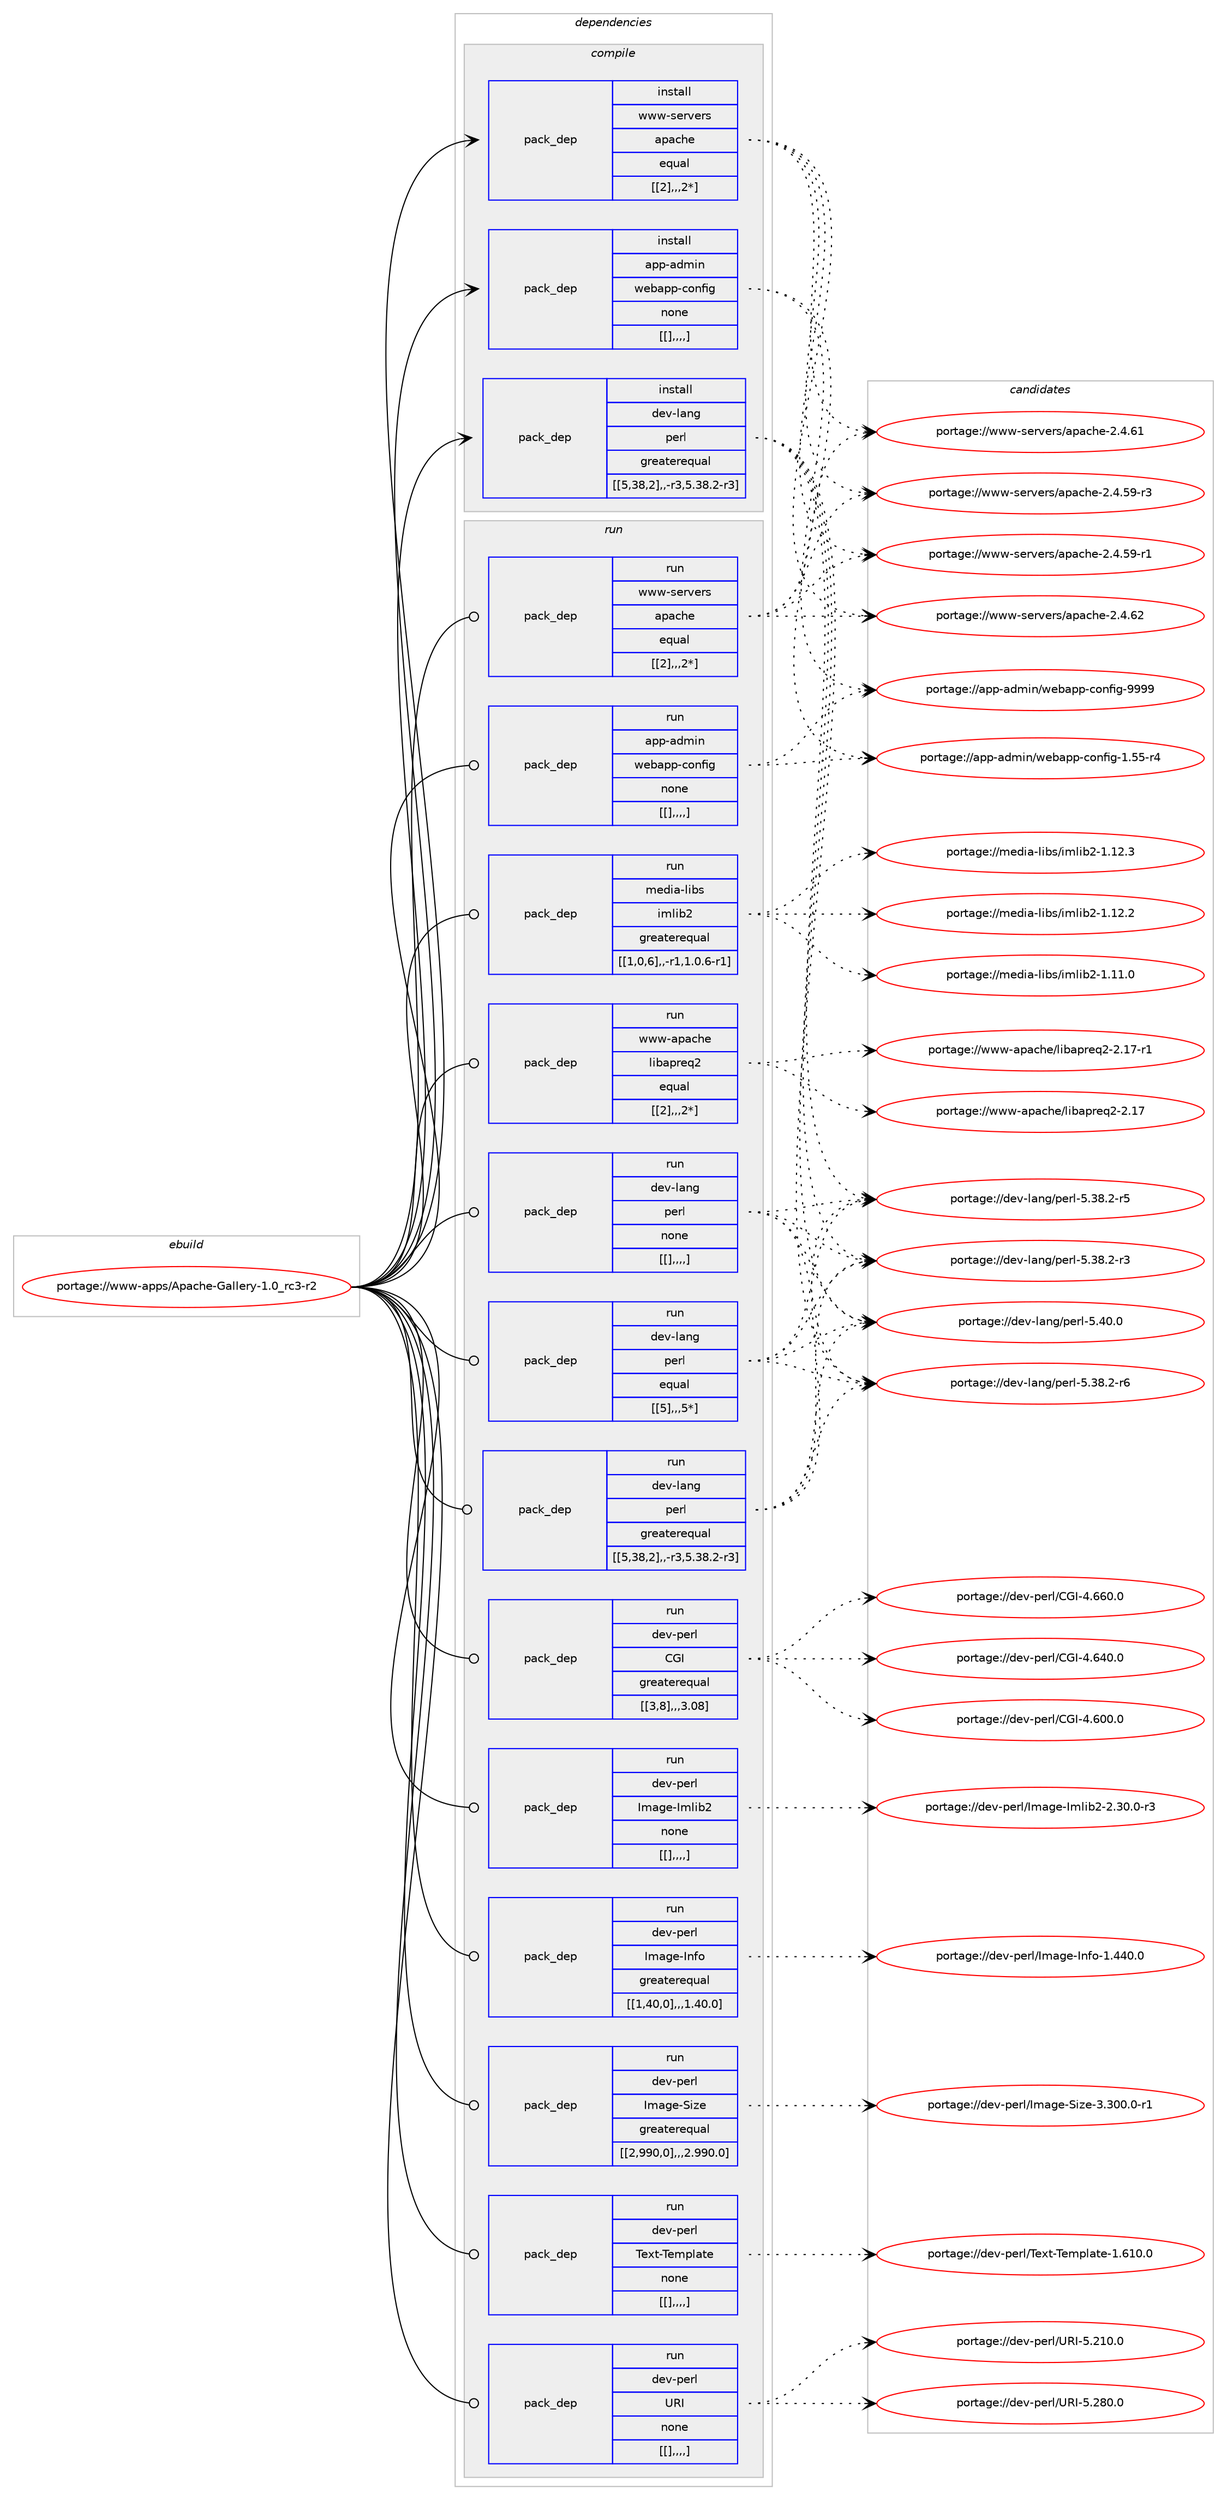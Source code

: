 digraph prolog {

# *************
# Graph options
# *************

newrank=true;
concentrate=true;
compound=true;
graph [rankdir=LR,fontname=Helvetica,fontsize=10,ranksep=1.5];#, ranksep=2.5, nodesep=0.2];
edge  [arrowhead=vee];
node  [fontname=Helvetica,fontsize=10];

# **********
# The ebuild
# **********

subgraph cluster_leftcol {
color=gray;
label=<<i>ebuild</i>>;
id [label="portage://www-apps/Apache-Gallery-1.0_rc3-r2", color=red, width=4, href="../www-apps/Apache-Gallery-1.0_rc3-r2.svg"];
}

# ****************
# The dependencies
# ****************

subgraph cluster_midcol {
color=gray;
label=<<i>dependencies</i>>;
subgraph cluster_compile {
fillcolor="#eeeeee";
style=filled;
label=<<i>compile</i>>;
subgraph pack337001 {
dependency463820 [label=<<TABLE BORDER="0" CELLBORDER="1" CELLSPACING="0" CELLPADDING="4" WIDTH="220"><TR><TD ROWSPAN="6" CELLPADDING="30">pack_dep</TD></TR><TR><TD WIDTH="110">install</TD></TR><TR><TD>app-admin</TD></TR><TR><TD>webapp-config</TD></TR><TR><TD>none</TD></TR><TR><TD>[[],,,,]</TD></TR></TABLE>>, shape=none, color=blue];
}
id:e -> dependency463820:w [weight=20,style="solid",arrowhead="vee"];
subgraph pack337002 {
dependency463821 [label=<<TABLE BORDER="0" CELLBORDER="1" CELLSPACING="0" CELLPADDING="4" WIDTH="220"><TR><TD ROWSPAN="6" CELLPADDING="30">pack_dep</TD></TR><TR><TD WIDTH="110">install</TD></TR><TR><TD>dev-lang</TD></TR><TR><TD>perl</TD></TR><TR><TD>greaterequal</TD></TR><TR><TD>[[5,38,2],,-r3,5.38.2-r3]</TD></TR></TABLE>>, shape=none, color=blue];
}
id:e -> dependency463821:w [weight=20,style="solid",arrowhead="vee"];
subgraph pack337003 {
dependency463822 [label=<<TABLE BORDER="0" CELLBORDER="1" CELLSPACING="0" CELLPADDING="4" WIDTH="220"><TR><TD ROWSPAN="6" CELLPADDING="30">pack_dep</TD></TR><TR><TD WIDTH="110">install</TD></TR><TR><TD>www-servers</TD></TR><TR><TD>apache</TD></TR><TR><TD>equal</TD></TR><TR><TD>[[2],,,2*]</TD></TR></TABLE>>, shape=none, color=blue];
}
id:e -> dependency463822:w [weight=20,style="solid",arrowhead="vee"];
}
subgraph cluster_compileandrun {
fillcolor="#eeeeee";
style=filled;
label=<<i>compile and run</i>>;
}
subgraph cluster_run {
fillcolor="#eeeeee";
style=filled;
label=<<i>run</i>>;
subgraph pack337004 {
dependency463823 [label=<<TABLE BORDER="0" CELLBORDER="1" CELLSPACING="0" CELLPADDING="4" WIDTH="220"><TR><TD ROWSPAN="6" CELLPADDING="30">pack_dep</TD></TR><TR><TD WIDTH="110">run</TD></TR><TR><TD>app-admin</TD></TR><TR><TD>webapp-config</TD></TR><TR><TD>none</TD></TR><TR><TD>[[],,,,]</TD></TR></TABLE>>, shape=none, color=blue];
}
id:e -> dependency463823:w [weight=20,style="solid",arrowhead="odot"];
subgraph pack337005 {
dependency463824 [label=<<TABLE BORDER="0" CELLBORDER="1" CELLSPACING="0" CELLPADDING="4" WIDTH="220"><TR><TD ROWSPAN="6" CELLPADDING="30">pack_dep</TD></TR><TR><TD WIDTH="110">run</TD></TR><TR><TD>dev-lang</TD></TR><TR><TD>perl</TD></TR><TR><TD>equal</TD></TR><TR><TD>[[5],,,5*]</TD></TR></TABLE>>, shape=none, color=blue];
}
id:e -> dependency463824:w [weight=20,style="solid",arrowhead="odot"];
subgraph pack337006 {
dependency463825 [label=<<TABLE BORDER="0" CELLBORDER="1" CELLSPACING="0" CELLPADDING="4" WIDTH="220"><TR><TD ROWSPAN="6" CELLPADDING="30">pack_dep</TD></TR><TR><TD WIDTH="110">run</TD></TR><TR><TD>dev-lang</TD></TR><TR><TD>perl</TD></TR><TR><TD>greaterequal</TD></TR><TR><TD>[[5,38,2],,-r3,5.38.2-r3]</TD></TR></TABLE>>, shape=none, color=blue];
}
id:e -> dependency463825:w [weight=20,style="solid",arrowhead="odot"];
subgraph pack337007 {
dependency463826 [label=<<TABLE BORDER="0" CELLBORDER="1" CELLSPACING="0" CELLPADDING="4" WIDTH="220"><TR><TD ROWSPAN="6" CELLPADDING="30">pack_dep</TD></TR><TR><TD WIDTH="110">run</TD></TR><TR><TD>dev-lang</TD></TR><TR><TD>perl</TD></TR><TR><TD>none</TD></TR><TR><TD>[[],,,,]</TD></TR></TABLE>>, shape=none, color=blue];
}
id:e -> dependency463826:w [weight=20,style="solid",arrowhead="odot"];
subgraph pack337008 {
dependency463827 [label=<<TABLE BORDER="0" CELLBORDER="1" CELLSPACING="0" CELLPADDING="4" WIDTH="220"><TR><TD ROWSPAN="6" CELLPADDING="30">pack_dep</TD></TR><TR><TD WIDTH="110">run</TD></TR><TR><TD>dev-perl</TD></TR><TR><TD>CGI</TD></TR><TR><TD>greaterequal</TD></TR><TR><TD>[[3,8],,,3.08]</TD></TR></TABLE>>, shape=none, color=blue];
}
id:e -> dependency463827:w [weight=20,style="solid",arrowhead="odot"];
subgraph pack337009 {
dependency463828 [label=<<TABLE BORDER="0" CELLBORDER="1" CELLSPACING="0" CELLPADDING="4" WIDTH="220"><TR><TD ROWSPAN="6" CELLPADDING="30">pack_dep</TD></TR><TR><TD WIDTH="110">run</TD></TR><TR><TD>dev-perl</TD></TR><TR><TD>Image-Imlib2</TD></TR><TR><TD>none</TD></TR><TR><TD>[[],,,,]</TD></TR></TABLE>>, shape=none, color=blue];
}
id:e -> dependency463828:w [weight=20,style="solid",arrowhead="odot"];
subgraph pack337010 {
dependency463829 [label=<<TABLE BORDER="0" CELLBORDER="1" CELLSPACING="0" CELLPADDING="4" WIDTH="220"><TR><TD ROWSPAN="6" CELLPADDING="30">pack_dep</TD></TR><TR><TD WIDTH="110">run</TD></TR><TR><TD>dev-perl</TD></TR><TR><TD>Image-Info</TD></TR><TR><TD>greaterequal</TD></TR><TR><TD>[[1,40,0],,,1.40.0]</TD></TR></TABLE>>, shape=none, color=blue];
}
id:e -> dependency463829:w [weight=20,style="solid",arrowhead="odot"];
subgraph pack337011 {
dependency463830 [label=<<TABLE BORDER="0" CELLBORDER="1" CELLSPACING="0" CELLPADDING="4" WIDTH="220"><TR><TD ROWSPAN="6" CELLPADDING="30">pack_dep</TD></TR><TR><TD WIDTH="110">run</TD></TR><TR><TD>dev-perl</TD></TR><TR><TD>Image-Size</TD></TR><TR><TD>greaterequal</TD></TR><TR><TD>[[2,990,0],,,2.990.0]</TD></TR></TABLE>>, shape=none, color=blue];
}
id:e -> dependency463830:w [weight=20,style="solid",arrowhead="odot"];
subgraph pack337012 {
dependency463831 [label=<<TABLE BORDER="0" CELLBORDER="1" CELLSPACING="0" CELLPADDING="4" WIDTH="220"><TR><TD ROWSPAN="6" CELLPADDING="30">pack_dep</TD></TR><TR><TD WIDTH="110">run</TD></TR><TR><TD>dev-perl</TD></TR><TR><TD>Text-Template</TD></TR><TR><TD>none</TD></TR><TR><TD>[[],,,,]</TD></TR></TABLE>>, shape=none, color=blue];
}
id:e -> dependency463831:w [weight=20,style="solid",arrowhead="odot"];
subgraph pack337013 {
dependency463832 [label=<<TABLE BORDER="0" CELLBORDER="1" CELLSPACING="0" CELLPADDING="4" WIDTH="220"><TR><TD ROWSPAN="6" CELLPADDING="30">pack_dep</TD></TR><TR><TD WIDTH="110">run</TD></TR><TR><TD>dev-perl</TD></TR><TR><TD>URI</TD></TR><TR><TD>none</TD></TR><TR><TD>[[],,,,]</TD></TR></TABLE>>, shape=none, color=blue];
}
id:e -> dependency463832:w [weight=20,style="solid",arrowhead="odot"];
subgraph pack337014 {
dependency463833 [label=<<TABLE BORDER="0" CELLBORDER="1" CELLSPACING="0" CELLPADDING="4" WIDTH="220"><TR><TD ROWSPAN="6" CELLPADDING="30">pack_dep</TD></TR><TR><TD WIDTH="110">run</TD></TR><TR><TD>media-libs</TD></TR><TR><TD>imlib2</TD></TR><TR><TD>greaterequal</TD></TR><TR><TD>[[1,0,6],,-r1,1.0.6-r1]</TD></TR></TABLE>>, shape=none, color=blue];
}
id:e -> dependency463833:w [weight=20,style="solid",arrowhead="odot"];
subgraph pack337015 {
dependency463834 [label=<<TABLE BORDER="0" CELLBORDER="1" CELLSPACING="0" CELLPADDING="4" WIDTH="220"><TR><TD ROWSPAN="6" CELLPADDING="30">pack_dep</TD></TR><TR><TD WIDTH="110">run</TD></TR><TR><TD>www-apache</TD></TR><TR><TD>libapreq2</TD></TR><TR><TD>equal</TD></TR><TR><TD>[[2],,,2*]</TD></TR></TABLE>>, shape=none, color=blue];
}
id:e -> dependency463834:w [weight=20,style="solid",arrowhead="odot"];
subgraph pack337016 {
dependency463835 [label=<<TABLE BORDER="0" CELLBORDER="1" CELLSPACING="0" CELLPADDING="4" WIDTH="220"><TR><TD ROWSPAN="6" CELLPADDING="30">pack_dep</TD></TR><TR><TD WIDTH="110">run</TD></TR><TR><TD>www-servers</TD></TR><TR><TD>apache</TD></TR><TR><TD>equal</TD></TR><TR><TD>[[2],,,2*]</TD></TR></TABLE>>, shape=none, color=blue];
}
id:e -> dependency463835:w [weight=20,style="solid",arrowhead="odot"];
}
}

# **************
# The candidates
# **************

subgraph cluster_choices {
rank=same;
color=gray;
label=<<i>candidates</i>>;

subgraph choice337001 {
color=black;
nodesep=1;
choice97112112459710010910511047119101989711211245991111101021051034557575757 [label="portage://app-admin/webapp-config-9999", color=red, width=4,href="../app-admin/webapp-config-9999.svg"];
choice971121124597100109105110471191019897112112459911111010210510345494653534511452 [label="portage://app-admin/webapp-config-1.55-r4", color=red, width=4,href="../app-admin/webapp-config-1.55-r4.svg"];
dependency463820:e -> choice97112112459710010910511047119101989711211245991111101021051034557575757:w [style=dotted,weight="100"];
dependency463820:e -> choice971121124597100109105110471191019897112112459911111010210510345494653534511452:w [style=dotted,weight="100"];
}
subgraph choice337002 {
color=black;
nodesep=1;
choice10010111845108971101034711210111410845534652484648 [label="portage://dev-lang/perl-5.40.0", color=red, width=4,href="../dev-lang/perl-5.40.0.svg"];
choice100101118451089711010347112101114108455346515646504511454 [label="portage://dev-lang/perl-5.38.2-r6", color=red, width=4,href="../dev-lang/perl-5.38.2-r6.svg"];
choice100101118451089711010347112101114108455346515646504511453 [label="portage://dev-lang/perl-5.38.2-r5", color=red, width=4,href="../dev-lang/perl-5.38.2-r5.svg"];
choice100101118451089711010347112101114108455346515646504511451 [label="portage://dev-lang/perl-5.38.2-r3", color=red, width=4,href="../dev-lang/perl-5.38.2-r3.svg"];
dependency463821:e -> choice10010111845108971101034711210111410845534652484648:w [style=dotted,weight="100"];
dependency463821:e -> choice100101118451089711010347112101114108455346515646504511454:w [style=dotted,weight="100"];
dependency463821:e -> choice100101118451089711010347112101114108455346515646504511453:w [style=dotted,weight="100"];
dependency463821:e -> choice100101118451089711010347112101114108455346515646504511451:w [style=dotted,weight="100"];
}
subgraph choice337003 {
color=black;
nodesep=1;
choice119119119451151011141181011141154797112979910410145504652465450 [label="portage://www-servers/apache-2.4.62", color=red, width=4,href="../www-servers/apache-2.4.62.svg"];
choice119119119451151011141181011141154797112979910410145504652465449 [label="portage://www-servers/apache-2.4.61", color=red, width=4,href="../www-servers/apache-2.4.61.svg"];
choice1191191194511510111411810111411547971129799104101455046524653574511451 [label="portage://www-servers/apache-2.4.59-r3", color=red, width=4,href="../www-servers/apache-2.4.59-r3.svg"];
choice1191191194511510111411810111411547971129799104101455046524653574511449 [label="portage://www-servers/apache-2.4.59-r1", color=red, width=4,href="../www-servers/apache-2.4.59-r1.svg"];
dependency463822:e -> choice119119119451151011141181011141154797112979910410145504652465450:w [style=dotted,weight="100"];
dependency463822:e -> choice119119119451151011141181011141154797112979910410145504652465449:w [style=dotted,weight="100"];
dependency463822:e -> choice1191191194511510111411810111411547971129799104101455046524653574511451:w [style=dotted,weight="100"];
dependency463822:e -> choice1191191194511510111411810111411547971129799104101455046524653574511449:w [style=dotted,weight="100"];
}
subgraph choice337004 {
color=black;
nodesep=1;
choice97112112459710010910511047119101989711211245991111101021051034557575757 [label="portage://app-admin/webapp-config-9999", color=red, width=4,href="../app-admin/webapp-config-9999.svg"];
choice971121124597100109105110471191019897112112459911111010210510345494653534511452 [label="portage://app-admin/webapp-config-1.55-r4", color=red, width=4,href="../app-admin/webapp-config-1.55-r4.svg"];
dependency463823:e -> choice97112112459710010910511047119101989711211245991111101021051034557575757:w [style=dotted,weight="100"];
dependency463823:e -> choice971121124597100109105110471191019897112112459911111010210510345494653534511452:w [style=dotted,weight="100"];
}
subgraph choice337005 {
color=black;
nodesep=1;
choice10010111845108971101034711210111410845534652484648 [label="portage://dev-lang/perl-5.40.0", color=red, width=4,href="../dev-lang/perl-5.40.0.svg"];
choice100101118451089711010347112101114108455346515646504511454 [label="portage://dev-lang/perl-5.38.2-r6", color=red, width=4,href="../dev-lang/perl-5.38.2-r6.svg"];
choice100101118451089711010347112101114108455346515646504511453 [label="portage://dev-lang/perl-5.38.2-r5", color=red, width=4,href="../dev-lang/perl-5.38.2-r5.svg"];
choice100101118451089711010347112101114108455346515646504511451 [label="portage://dev-lang/perl-5.38.2-r3", color=red, width=4,href="../dev-lang/perl-5.38.2-r3.svg"];
dependency463824:e -> choice10010111845108971101034711210111410845534652484648:w [style=dotted,weight="100"];
dependency463824:e -> choice100101118451089711010347112101114108455346515646504511454:w [style=dotted,weight="100"];
dependency463824:e -> choice100101118451089711010347112101114108455346515646504511453:w [style=dotted,weight="100"];
dependency463824:e -> choice100101118451089711010347112101114108455346515646504511451:w [style=dotted,weight="100"];
}
subgraph choice337006 {
color=black;
nodesep=1;
choice10010111845108971101034711210111410845534652484648 [label="portage://dev-lang/perl-5.40.0", color=red, width=4,href="../dev-lang/perl-5.40.0.svg"];
choice100101118451089711010347112101114108455346515646504511454 [label="portage://dev-lang/perl-5.38.2-r6", color=red, width=4,href="../dev-lang/perl-5.38.2-r6.svg"];
choice100101118451089711010347112101114108455346515646504511453 [label="portage://dev-lang/perl-5.38.2-r5", color=red, width=4,href="../dev-lang/perl-5.38.2-r5.svg"];
choice100101118451089711010347112101114108455346515646504511451 [label="portage://dev-lang/perl-5.38.2-r3", color=red, width=4,href="../dev-lang/perl-5.38.2-r3.svg"];
dependency463825:e -> choice10010111845108971101034711210111410845534652484648:w [style=dotted,weight="100"];
dependency463825:e -> choice100101118451089711010347112101114108455346515646504511454:w [style=dotted,weight="100"];
dependency463825:e -> choice100101118451089711010347112101114108455346515646504511453:w [style=dotted,weight="100"];
dependency463825:e -> choice100101118451089711010347112101114108455346515646504511451:w [style=dotted,weight="100"];
}
subgraph choice337007 {
color=black;
nodesep=1;
choice10010111845108971101034711210111410845534652484648 [label="portage://dev-lang/perl-5.40.0", color=red, width=4,href="../dev-lang/perl-5.40.0.svg"];
choice100101118451089711010347112101114108455346515646504511454 [label="portage://dev-lang/perl-5.38.2-r6", color=red, width=4,href="../dev-lang/perl-5.38.2-r6.svg"];
choice100101118451089711010347112101114108455346515646504511453 [label="portage://dev-lang/perl-5.38.2-r5", color=red, width=4,href="../dev-lang/perl-5.38.2-r5.svg"];
choice100101118451089711010347112101114108455346515646504511451 [label="portage://dev-lang/perl-5.38.2-r3", color=red, width=4,href="../dev-lang/perl-5.38.2-r3.svg"];
dependency463826:e -> choice10010111845108971101034711210111410845534652484648:w [style=dotted,weight="100"];
dependency463826:e -> choice100101118451089711010347112101114108455346515646504511454:w [style=dotted,weight="100"];
dependency463826:e -> choice100101118451089711010347112101114108455346515646504511453:w [style=dotted,weight="100"];
dependency463826:e -> choice100101118451089711010347112101114108455346515646504511451:w [style=dotted,weight="100"];
}
subgraph choice337008 {
color=black;
nodesep=1;
choice10010111845112101114108476771734552465454484648 [label="portage://dev-perl/CGI-4.660.0", color=red, width=4,href="../dev-perl/CGI-4.660.0.svg"];
choice10010111845112101114108476771734552465452484648 [label="portage://dev-perl/CGI-4.640.0", color=red, width=4,href="../dev-perl/CGI-4.640.0.svg"];
choice10010111845112101114108476771734552465448484648 [label="portage://dev-perl/CGI-4.600.0", color=red, width=4,href="../dev-perl/CGI-4.600.0.svg"];
dependency463827:e -> choice10010111845112101114108476771734552465454484648:w [style=dotted,weight="100"];
dependency463827:e -> choice10010111845112101114108476771734552465452484648:w [style=dotted,weight="100"];
dependency463827:e -> choice10010111845112101114108476771734552465448484648:w [style=dotted,weight="100"];
}
subgraph choice337009 {
color=black;
nodesep=1;
choice1001011184511210111410847731099710310145731091081059850455046514846484511451 [label="portage://dev-perl/Image-Imlib2-2.30.0-r3", color=red, width=4,href="../dev-perl/Image-Imlib2-2.30.0-r3.svg"];
dependency463828:e -> choice1001011184511210111410847731099710310145731091081059850455046514846484511451:w [style=dotted,weight="100"];
}
subgraph choice337010 {
color=black;
nodesep=1;
choice1001011184511210111410847731099710310145731101021114549465252484648 [label="portage://dev-perl/Image-Info-1.440.0", color=red, width=4,href="../dev-perl/Image-Info-1.440.0.svg"];
dependency463829:e -> choice1001011184511210111410847731099710310145731101021114549465252484648:w [style=dotted,weight="100"];
}
subgraph choice337011 {
color=black;
nodesep=1;
choice10010111845112101114108477310997103101458310512210145514651484846484511449 [label="portage://dev-perl/Image-Size-3.300.0-r1", color=red, width=4,href="../dev-perl/Image-Size-3.300.0-r1.svg"];
dependency463830:e -> choice10010111845112101114108477310997103101458310512210145514651484846484511449:w [style=dotted,weight="100"];
}
subgraph choice337012 {
color=black;
nodesep=1;
choice1001011184511210111410847841011201164584101109112108971161014549465449484648 [label="portage://dev-perl/Text-Template-1.610.0", color=red, width=4,href="../dev-perl/Text-Template-1.610.0.svg"];
dependency463831:e -> choice1001011184511210111410847841011201164584101109112108971161014549465449484648:w [style=dotted,weight="100"];
}
subgraph choice337013 {
color=black;
nodesep=1;
choice10010111845112101114108478582734553465056484648 [label="portage://dev-perl/URI-5.280.0", color=red, width=4,href="../dev-perl/URI-5.280.0.svg"];
choice10010111845112101114108478582734553465049484648 [label="portage://dev-perl/URI-5.210.0", color=red, width=4,href="../dev-perl/URI-5.210.0.svg"];
dependency463832:e -> choice10010111845112101114108478582734553465056484648:w [style=dotted,weight="100"];
dependency463832:e -> choice10010111845112101114108478582734553465049484648:w [style=dotted,weight="100"];
}
subgraph choice337014 {
color=black;
nodesep=1;
choice10910110010597451081059811547105109108105985045494649504651 [label="portage://media-libs/imlib2-1.12.3", color=red, width=4,href="../media-libs/imlib2-1.12.3.svg"];
choice10910110010597451081059811547105109108105985045494649504650 [label="portage://media-libs/imlib2-1.12.2", color=red, width=4,href="../media-libs/imlib2-1.12.2.svg"];
choice10910110010597451081059811547105109108105985045494649494648 [label="portage://media-libs/imlib2-1.11.0", color=red, width=4,href="../media-libs/imlib2-1.11.0.svg"];
dependency463833:e -> choice10910110010597451081059811547105109108105985045494649504651:w [style=dotted,weight="100"];
dependency463833:e -> choice10910110010597451081059811547105109108105985045494649504650:w [style=dotted,weight="100"];
dependency463833:e -> choice10910110010597451081059811547105109108105985045494649494648:w [style=dotted,weight="100"];
}
subgraph choice337015 {
color=black;
nodesep=1;
choice119119119459711297991041014710810598971121141011135045504649554511449 [label="portage://www-apache/libapreq2-2.17-r1", color=red, width=4,href="../www-apache/libapreq2-2.17-r1.svg"];
choice11911911945971129799104101471081059897112114101113504550464955 [label="portage://www-apache/libapreq2-2.17", color=red, width=4,href="../www-apache/libapreq2-2.17.svg"];
dependency463834:e -> choice119119119459711297991041014710810598971121141011135045504649554511449:w [style=dotted,weight="100"];
dependency463834:e -> choice11911911945971129799104101471081059897112114101113504550464955:w [style=dotted,weight="100"];
}
subgraph choice337016 {
color=black;
nodesep=1;
choice119119119451151011141181011141154797112979910410145504652465450 [label="portage://www-servers/apache-2.4.62", color=red, width=4,href="../www-servers/apache-2.4.62.svg"];
choice119119119451151011141181011141154797112979910410145504652465449 [label="portage://www-servers/apache-2.4.61", color=red, width=4,href="../www-servers/apache-2.4.61.svg"];
choice1191191194511510111411810111411547971129799104101455046524653574511451 [label="portage://www-servers/apache-2.4.59-r3", color=red, width=4,href="../www-servers/apache-2.4.59-r3.svg"];
choice1191191194511510111411810111411547971129799104101455046524653574511449 [label="portage://www-servers/apache-2.4.59-r1", color=red, width=4,href="../www-servers/apache-2.4.59-r1.svg"];
dependency463835:e -> choice119119119451151011141181011141154797112979910410145504652465450:w [style=dotted,weight="100"];
dependency463835:e -> choice119119119451151011141181011141154797112979910410145504652465449:w [style=dotted,weight="100"];
dependency463835:e -> choice1191191194511510111411810111411547971129799104101455046524653574511451:w [style=dotted,weight="100"];
dependency463835:e -> choice1191191194511510111411810111411547971129799104101455046524653574511449:w [style=dotted,weight="100"];
}
}

}
